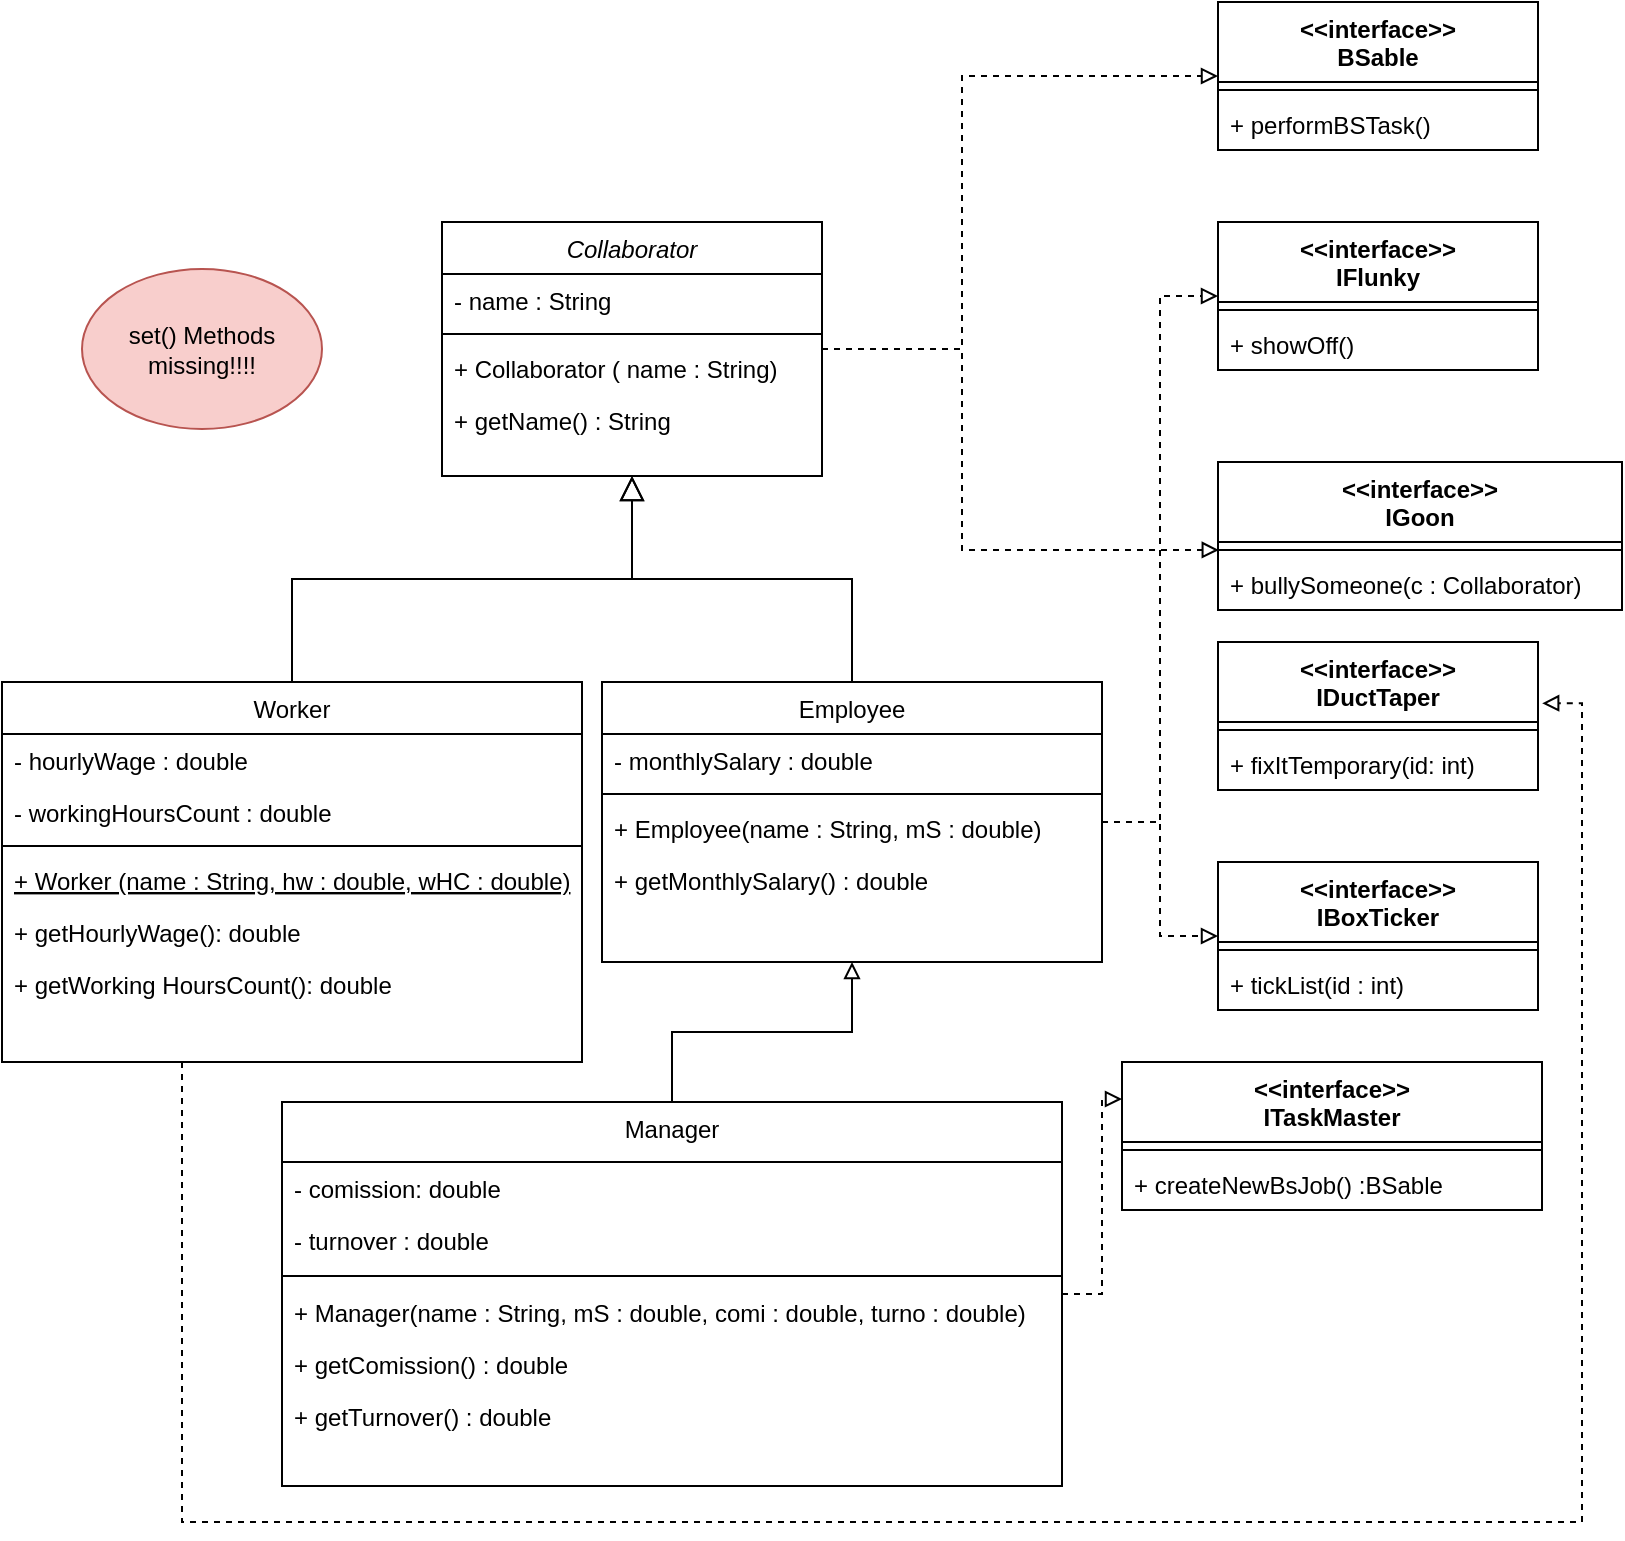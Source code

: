 <mxfile version="14.0.0" type="device"><diagram id="C5RBs43oDa-KdzZeNtuy" name="Page-1"><mxGraphModel dx="1022" dy="473" grid="1" gridSize="10" guides="1" tooltips="1" connect="1" arrows="1" fold="1" page="1" pageScale="1" pageWidth="827" pageHeight="1169" math="0" shadow="0"><root><mxCell id="WIyWlLk6GJQsqaUBKTNV-0"/><mxCell id="WIyWlLk6GJQsqaUBKTNV-1" parent="WIyWlLk6GJQsqaUBKTNV-0"/><mxCell id="h-FflfWfx1biRm5QkCdg-25" style="edgeStyle=orthogonalEdgeStyle;rounded=0;orthogonalLoop=1;jettySize=auto;html=1;entryX=0;entryY=0.5;entryDx=0;entryDy=0;dashed=1;endArrow=block;endFill=0;" parent="WIyWlLk6GJQsqaUBKTNV-1" source="zkfFHV4jXpPFQw0GAbJ--0" target="h-FflfWfx1biRm5QkCdg-20" edge="1"><mxGeometry relative="1" as="geometry"><Array as="points"><mxPoint x="490" y="194"/><mxPoint x="490" y="57"/></Array></mxGeometry></mxCell><mxCell id="h-FflfWfx1biRm5QkCdg-29" style="edgeStyle=orthogonalEdgeStyle;rounded=0;orthogonalLoop=1;jettySize=auto;html=1;entryX=0.002;entryY=-0.154;entryDx=0;entryDy=0;entryPerimeter=0;dashed=1;endArrow=block;endFill=0;" parent="WIyWlLk6GJQsqaUBKTNV-1" source="zkfFHV4jXpPFQw0GAbJ--0" target="h-FflfWfx1biRm5QkCdg-7" edge="1"><mxGeometry relative="1" as="geometry"><Array as="points"><mxPoint x="490" y="194"/><mxPoint x="490" y="294"/></Array></mxGeometry></mxCell><mxCell id="zkfFHV4jXpPFQw0GAbJ--0" value="Collaborator" style="swimlane;fontStyle=2;align=center;verticalAlign=top;childLayout=stackLayout;horizontal=1;startSize=26;horizontalStack=0;resizeParent=1;resizeLast=0;collapsible=1;marginBottom=0;rounded=0;shadow=0;strokeWidth=1;" parent="WIyWlLk6GJQsqaUBKTNV-1" vertex="1"><mxGeometry x="230" y="130" width="190" height="127" as="geometry"><mxRectangle x="230" y="130" width="160" height="26" as="alternateBounds"/></mxGeometry></mxCell><mxCell id="zkfFHV4jXpPFQw0GAbJ--1" value="- name : String" style="text;align=left;verticalAlign=top;spacingLeft=4;spacingRight=4;overflow=hidden;rotatable=0;points=[[0,0.5],[1,0.5]];portConstraint=eastwest;" parent="zkfFHV4jXpPFQw0GAbJ--0" vertex="1"><mxGeometry y="26" width="190" height="26" as="geometry"/></mxCell><mxCell id="zkfFHV4jXpPFQw0GAbJ--4" value="" style="line;html=1;strokeWidth=1;align=left;verticalAlign=middle;spacingTop=-1;spacingLeft=3;spacingRight=3;rotatable=0;labelPosition=right;points=[];portConstraint=eastwest;" parent="zkfFHV4jXpPFQw0GAbJ--0" vertex="1"><mxGeometry y="52" width="190" height="8" as="geometry"/></mxCell><mxCell id="zkfFHV4jXpPFQw0GAbJ--5" value="+ Collaborator ( name : String)&#10;" style="text;align=left;verticalAlign=top;spacingLeft=4;spacingRight=4;overflow=hidden;rotatable=0;points=[[0,0.5],[1,0.5]];portConstraint=eastwest;" parent="zkfFHV4jXpPFQw0GAbJ--0" vertex="1"><mxGeometry y="60" width="190" height="26" as="geometry"/></mxCell><mxCell id="oLQCgBeW8t7G7xaqoqkq-4" value="+ getName() : String" style="text;align=left;verticalAlign=top;spacingLeft=4;spacingRight=4;overflow=hidden;rotatable=0;points=[[0,0.5],[1,0.5]];portConstraint=eastwest;" parent="zkfFHV4jXpPFQw0GAbJ--0" vertex="1"><mxGeometry y="86" width="190" height="26" as="geometry"/></mxCell><mxCell id="h-FflfWfx1biRm5QkCdg-31" style="edgeStyle=orthogonalEdgeStyle;rounded=0;orthogonalLoop=1;jettySize=auto;html=1;entryX=1.013;entryY=0.414;entryDx=0;entryDy=0;entryPerimeter=0;dashed=1;endArrow=block;endFill=0;" parent="WIyWlLk6GJQsqaUBKTNV-1" source="zkfFHV4jXpPFQw0GAbJ--6" target="h-FflfWfx1biRm5QkCdg-8" edge="1"><mxGeometry relative="1" as="geometry"><Array as="points"><mxPoint x="100" y="780"/><mxPoint x="800" y="780"/><mxPoint x="800" y="371"/></Array></mxGeometry></mxCell><mxCell id="zkfFHV4jXpPFQw0GAbJ--6" value="Worker" style="swimlane;fontStyle=0;align=center;verticalAlign=top;childLayout=stackLayout;horizontal=1;startSize=26;horizontalStack=0;resizeParent=1;resizeLast=0;collapsible=1;marginBottom=0;rounded=0;shadow=0;strokeWidth=1;" parent="WIyWlLk6GJQsqaUBKTNV-1" vertex="1"><mxGeometry x="10" y="360" width="290" height="190" as="geometry"><mxRectangle x="10" y="360" width="160" height="26" as="alternateBounds"/></mxGeometry></mxCell><mxCell id="zkfFHV4jXpPFQw0GAbJ--7" value="- hourlyWage : double" style="text;align=left;verticalAlign=top;spacingLeft=4;spacingRight=4;overflow=hidden;rotatable=0;points=[[0,0.5],[1,0.5]];portConstraint=eastwest;" parent="zkfFHV4jXpPFQw0GAbJ--6" vertex="1"><mxGeometry y="26" width="290" height="26" as="geometry"/></mxCell><mxCell id="zkfFHV4jXpPFQw0GAbJ--8" value="- workingHoursCount : double" style="text;align=left;verticalAlign=top;spacingLeft=4;spacingRight=4;overflow=hidden;rotatable=0;points=[[0,0.5],[1,0.5]];portConstraint=eastwest;rounded=0;shadow=0;html=0;" parent="zkfFHV4jXpPFQw0GAbJ--6" vertex="1"><mxGeometry y="52" width="290" height="26" as="geometry"/></mxCell><mxCell id="zkfFHV4jXpPFQw0GAbJ--9" value="" style="line;html=1;strokeWidth=1;align=left;verticalAlign=middle;spacingTop=-1;spacingLeft=3;spacingRight=3;rotatable=0;labelPosition=right;points=[];portConstraint=eastwest;" parent="zkfFHV4jXpPFQw0GAbJ--6" vertex="1"><mxGeometry y="78" width="290" height="8" as="geometry"/></mxCell><mxCell id="zkfFHV4jXpPFQw0GAbJ--10" value="+ Worker (name : String, hw : double, wHC : double)" style="text;align=left;verticalAlign=top;spacingLeft=4;spacingRight=4;overflow=hidden;rotatable=0;points=[[0,0.5],[1,0.5]];portConstraint=eastwest;fontStyle=4" parent="zkfFHV4jXpPFQw0GAbJ--6" vertex="1"><mxGeometry y="86" width="290" height="26" as="geometry"/></mxCell><mxCell id="zkfFHV4jXpPFQw0GAbJ--11" value="+ getHourlyWage(): double" style="text;align=left;verticalAlign=top;spacingLeft=4;spacingRight=4;overflow=hidden;rotatable=0;points=[[0,0.5],[1,0.5]];portConstraint=eastwest;" parent="zkfFHV4jXpPFQw0GAbJ--6" vertex="1"><mxGeometry y="112" width="290" height="26" as="geometry"/></mxCell><mxCell id="oLQCgBeW8t7G7xaqoqkq-5" value="+ getWorking HoursCount(): double" style="text;align=left;verticalAlign=top;spacingLeft=4;spacingRight=4;overflow=hidden;rotatable=0;points=[[0,0.5],[1,0.5]];portConstraint=eastwest;" parent="zkfFHV4jXpPFQw0GAbJ--6" vertex="1"><mxGeometry y="138" width="290" height="26" as="geometry"/></mxCell><mxCell id="zkfFHV4jXpPFQw0GAbJ--12" value="" style="endArrow=block;endSize=10;endFill=0;shadow=0;strokeWidth=1;rounded=0;edgeStyle=elbowEdgeStyle;elbow=vertical;" parent="WIyWlLk6GJQsqaUBKTNV-1" source="zkfFHV4jXpPFQw0GAbJ--6" target="zkfFHV4jXpPFQw0GAbJ--0" edge="1"><mxGeometry width="160" relative="1" as="geometry"><mxPoint x="200" y="203" as="sourcePoint"/><mxPoint x="200" y="203" as="targetPoint"/></mxGeometry></mxCell><mxCell id="h-FflfWfx1biRm5QkCdg-26" style="edgeStyle=orthogonalEdgeStyle;rounded=0;orthogonalLoop=1;jettySize=auto;html=1;entryX=0;entryY=0.5;entryDx=0;entryDy=0;dashed=1;endArrow=block;endFill=0;" parent="WIyWlLk6GJQsqaUBKTNV-1" source="zkfFHV4jXpPFQw0GAbJ--13" target="h-FflfWfx1biRm5QkCdg-12" edge="1"><mxGeometry relative="1" as="geometry"/></mxCell><mxCell id="h-FflfWfx1biRm5QkCdg-30" style="edgeStyle=orthogonalEdgeStyle;rounded=0;orthogonalLoop=1;jettySize=auto;html=1;entryX=0;entryY=0.5;entryDx=0;entryDy=0;dashed=1;endArrow=block;endFill=0;" parent="WIyWlLk6GJQsqaUBKTNV-1" source="zkfFHV4jXpPFQw0GAbJ--13" target="h-FflfWfx1biRm5QkCdg-0" edge="1"><mxGeometry relative="1" as="geometry"/></mxCell><mxCell id="zkfFHV4jXpPFQw0GAbJ--13" value="Employee" style="swimlane;fontStyle=0;align=center;verticalAlign=top;childLayout=stackLayout;horizontal=1;startSize=26;horizontalStack=0;resizeParent=1;resizeLast=0;collapsible=1;marginBottom=0;rounded=0;shadow=0;strokeWidth=1;" parent="WIyWlLk6GJQsqaUBKTNV-1" vertex="1"><mxGeometry x="310" y="360" width="250" height="140" as="geometry"><mxRectangle x="330" y="360" width="170" height="26" as="alternateBounds"/></mxGeometry></mxCell><mxCell id="zkfFHV4jXpPFQw0GAbJ--14" value="- monthlySalary : double" style="text;align=left;verticalAlign=top;spacingLeft=4;spacingRight=4;overflow=hidden;rotatable=0;points=[[0,0.5],[1,0.5]];portConstraint=eastwest;" parent="zkfFHV4jXpPFQw0GAbJ--13" vertex="1"><mxGeometry y="26" width="250" height="26" as="geometry"/></mxCell><mxCell id="zkfFHV4jXpPFQw0GAbJ--15" value="" style="line;html=1;strokeWidth=1;align=left;verticalAlign=middle;spacingTop=-1;spacingLeft=3;spacingRight=3;rotatable=0;labelPosition=right;points=[];portConstraint=eastwest;" parent="zkfFHV4jXpPFQw0GAbJ--13" vertex="1"><mxGeometry y="52" width="250" height="8" as="geometry"/></mxCell><mxCell id="oLQCgBeW8t7G7xaqoqkq-6" value="+ Employee(name : String, mS : double)" style="text;align=left;verticalAlign=top;spacingLeft=4;spacingRight=4;overflow=hidden;rotatable=0;points=[[0,0.5],[1,0.5]];portConstraint=eastwest;" parent="zkfFHV4jXpPFQw0GAbJ--13" vertex="1"><mxGeometry y="60" width="250" height="26" as="geometry"/></mxCell><mxCell id="oLQCgBeW8t7G7xaqoqkq-7" value="+ getMonthlySalary() : double" style="text;align=left;verticalAlign=top;spacingLeft=4;spacingRight=4;overflow=hidden;rotatable=0;points=[[0,0.5],[1,0.5]];portConstraint=eastwest;" parent="zkfFHV4jXpPFQw0GAbJ--13" vertex="1"><mxGeometry y="86" width="250" height="26" as="geometry"/></mxCell><mxCell id="zkfFHV4jXpPFQw0GAbJ--16" value="" style="endArrow=block;endSize=10;endFill=0;shadow=0;strokeWidth=1;rounded=0;edgeStyle=elbowEdgeStyle;elbow=vertical;" parent="WIyWlLk6GJQsqaUBKTNV-1" source="zkfFHV4jXpPFQw0GAbJ--13" target="zkfFHV4jXpPFQw0GAbJ--0" edge="1"><mxGeometry width="160" relative="1" as="geometry"><mxPoint x="210" y="373" as="sourcePoint"/><mxPoint x="310" y="271" as="targetPoint"/></mxGeometry></mxCell><mxCell id="oLQCgBeW8t7G7xaqoqkq-13" style="edgeStyle=orthogonalEdgeStyle;rounded=0;orthogonalLoop=1;jettySize=auto;html=1;entryX=0.5;entryY=1;entryDx=0;entryDy=0;startArrow=none;startFill=0;endArrow=block;endFill=0;" parent="WIyWlLk6GJQsqaUBKTNV-1" source="oLQCgBeW8t7G7xaqoqkq-8" target="zkfFHV4jXpPFQw0GAbJ--13" edge="1"><mxGeometry relative="1" as="geometry"/></mxCell><mxCell id="h-FflfWfx1biRm5QkCdg-23" style="edgeStyle=orthogonalEdgeStyle;rounded=0;orthogonalLoop=1;jettySize=auto;html=1;entryX=0;entryY=0.25;entryDx=0;entryDy=0;dashed=1;endArrow=block;endFill=0;" parent="WIyWlLk6GJQsqaUBKTNV-1" source="oLQCgBeW8t7G7xaqoqkq-8" target="h-FflfWfx1biRm5QkCdg-16" edge="1"><mxGeometry relative="1" as="geometry"/></mxCell><mxCell id="oLQCgBeW8t7G7xaqoqkq-8" value="Manager" style="swimlane;fontStyle=0;align=center;verticalAlign=top;childLayout=stackLayout;horizontal=1;startSize=30;horizontalStack=0;resizeParent=1;resizeLast=0;collapsible=1;marginBottom=0;rounded=0;shadow=0;strokeWidth=1;" parent="WIyWlLk6GJQsqaUBKTNV-1" vertex="1"><mxGeometry x="150" y="570" width="390" height="192" as="geometry"><mxRectangle x="150" y="570" width="170" height="26" as="alternateBounds"/></mxGeometry></mxCell><mxCell id="oLQCgBeW8t7G7xaqoqkq-9" value="- comission: double" style="text;align=left;verticalAlign=top;spacingLeft=4;spacingRight=4;overflow=hidden;rotatable=0;points=[[0,0.5],[1,0.5]];portConstraint=eastwest;" parent="oLQCgBeW8t7G7xaqoqkq-8" vertex="1"><mxGeometry y="30" width="390" height="26" as="geometry"/></mxCell><mxCell id="oLQCgBeW8t7G7xaqoqkq-15" value="- turnover : double" style="text;align=left;verticalAlign=top;spacingLeft=4;spacingRight=4;overflow=hidden;rotatable=0;points=[[0,0.5],[1,0.5]];portConstraint=eastwest;" parent="oLQCgBeW8t7G7xaqoqkq-8" vertex="1"><mxGeometry y="56" width="390" height="26" as="geometry"/></mxCell><mxCell id="oLQCgBeW8t7G7xaqoqkq-10" value="" style="line;html=1;strokeWidth=1;align=left;verticalAlign=middle;spacingTop=-1;spacingLeft=3;spacingRight=3;rotatable=0;labelPosition=right;points=[];portConstraint=eastwest;" parent="oLQCgBeW8t7G7xaqoqkq-8" vertex="1"><mxGeometry y="82" width="390" height="10" as="geometry"/></mxCell><mxCell id="oLQCgBeW8t7G7xaqoqkq-11" value="+ Manager(name : String, mS : double, comi : double, turno : double)" style="text;align=left;verticalAlign=top;spacingLeft=4;spacingRight=4;overflow=hidden;rotatable=0;points=[[0,0.5],[1,0.5]];portConstraint=eastwest;" parent="oLQCgBeW8t7G7xaqoqkq-8" vertex="1"><mxGeometry y="92" width="390" height="26" as="geometry"/></mxCell><mxCell id="oLQCgBeW8t7G7xaqoqkq-12" value="+ getComission() : double" style="text;align=left;verticalAlign=top;spacingLeft=4;spacingRight=4;overflow=hidden;rotatable=0;points=[[0,0.5],[1,0.5]];portConstraint=eastwest;" parent="oLQCgBeW8t7G7xaqoqkq-8" vertex="1"><mxGeometry y="118" width="390" height="26" as="geometry"/></mxCell><mxCell id="oLQCgBeW8t7G7xaqoqkq-16" value="+ getTurnover() : double" style="text;align=left;verticalAlign=top;spacingLeft=4;spacingRight=4;overflow=hidden;rotatable=0;points=[[0,0.5],[1,0.5]];portConstraint=eastwest;" parent="oLQCgBeW8t7G7xaqoqkq-8" vertex="1"><mxGeometry y="144" width="390" height="26" as="geometry"/></mxCell><mxCell id="oLQCgBeW8t7G7xaqoqkq-17" value="set() Methods missing!!!!" style="ellipse;whiteSpace=wrap;html=1;fillColor=#f8cecc;strokeColor=#b85450;" parent="WIyWlLk6GJQsqaUBKTNV-1" vertex="1"><mxGeometry x="50" y="153.5" width="120" height="80" as="geometry"/></mxCell><mxCell id="h-FflfWfx1biRm5QkCdg-0" value="&lt;&lt;interface&gt;&gt;&#10;IFlunky" style="swimlane;fontStyle=1;align=center;verticalAlign=top;childLayout=stackLayout;horizontal=1;startSize=40;horizontalStack=0;resizeParent=1;resizeParentMax=0;resizeLast=0;collapsible=1;marginBottom=0;" parent="WIyWlLk6GJQsqaUBKTNV-1" vertex="1"><mxGeometry x="618" y="130" width="160" height="74" as="geometry"/></mxCell><mxCell id="h-FflfWfx1biRm5QkCdg-2" value="" style="line;strokeWidth=1;fillColor=none;align=left;verticalAlign=middle;spacingTop=-1;spacingLeft=3;spacingRight=3;rotatable=0;labelPosition=right;points=[];portConstraint=eastwest;" parent="h-FflfWfx1biRm5QkCdg-0" vertex="1"><mxGeometry y="40" width="160" height="8" as="geometry"/></mxCell><mxCell id="h-FflfWfx1biRm5QkCdg-3" value="+ showOff()" style="text;strokeColor=none;fillColor=none;align=left;verticalAlign=top;spacingLeft=4;spacingRight=4;overflow=hidden;rotatable=0;points=[[0,0.5],[1,0.5]];portConstraint=eastwest;" parent="h-FflfWfx1biRm5QkCdg-0" vertex="1"><mxGeometry y="48" width="160" height="26" as="geometry"/></mxCell><mxCell id="h-FflfWfx1biRm5QkCdg-4" value="&lt;&lt;interface&gt;&gt;&#10;IGoon" style="swimlane;fontStyle=1;align=center;verticalAlign=top;childLayout=stackLayout;horizontal=1;startSize=40;horizontalStack=0;resizeParent=1;resizeParentMax=0;resizeLast=0;collapsible=1;marginBottom=0;" parent="WIyWlLk6GJQsqaUBKTNV-1" vertex="1"><mxGeometry x="618" y="250" width="202" height="74" as="geometry"/></mxCell><mxCell id="h-FflfWfx1biRm5QkCdg-6" value="" style="line;strokeWidth=1;fillColor=none;align=left;verticalAlign=middle;spacingTop=-1;spacingLeft=3;spacingRight=3;rotatable=0;labelPosition=right;points=[];portConstraint=eastwest;" parent="h-FflfWfx1biRm5QkCdg-4" vertex="1"><mxGeometry y="40" width="202" height="8" as="geometry"/></mxCell><mxCell id="h-FflfWfx1biRm5QkCdg-7" value="+ bullySomeone(c : Collaborator)" style="text;strokeColor=none;fillColor=none;align=left;verticalAlign=top;spacingLeft=4;spacingRight=4;overflow=hidden;rotatable=0;points=[[0,0.5],[1,0.5]];portConstraint=eastwest;" parent="h-FflfWfx1biRm5QkCdg-4" vertex="1"><mxGeometry y="48" width="202" height="26" as="geometry"/></mxCell><mxCell id="h-FflfWfx1biRm5QkCdg-8" value="&lt;&lt;interface&gt;&gt;&#10;IDuctTaper" style="swimlane;fontStyle=1;align=center;verticalAlign=top;childLayout=stackLayout;horizontal=1;startSize=40;horizontalStack=0;resizeParent=1;resizeParentMax=0;resizeLast=0;collapsible=1;marginBottom=0;" parent="WIyWlLk6GJQsqaUBKTNV-1" vertex="1"><mxGeometry x="618" y="340" width="160" height="74" as="geometry"/></mxCell><mxCell id="h-FflfWfx1biRm5QkCdg-10" value="" style="line;strokeWidth=1;fillColor=none;align=left;verticalAlign=middle;spacingTop=-1;spacingLeft=3;spacingRight=3;rotatable=0;labelPosition=right;points=[];portConstraint=eastwest;" parent="h-FflfWfx1biRm5QkCdg-8" vertex="1"><mxGeometry y="40" width="160" height="8" as="geometry"/></mxCell><mxCell id="h-FflfWfx1biRm5QkCdg-11" value="+ fixItTemporary(id: int)" style="text;strokeColor=none;fillColor=none;align=left;verticalAlign=top;spacingLeft=4;spacingRight=4;overflow=hidden;rotatable=0;points=[[0,0.5],[1,0.5]];portConstraint=eastwest;" parent="h-FflfWfx1biRm5QkCdg-8" vertex="1"><mxGeometry y="48" width="160" height="26" as="geometry"/></mxCell><mxCell id="h-FflfWfx1biRm5QkCdg-12" value="&lt;&lt;interface&gt;&gt;&#10;IBoxTicker" style="swimlane;fontStyle=1;align=center;verticalAlign=top;childLayout=stackLayout;horizontal=1;startSize=40;horizontalStack=0;resizeParent=1;resizeParentMax=0;resizeLast=0;collapsible=1;marginBottom=0;" parent="WIyWlLk6GJQsqaUBKTNV-1" vertex="1"><mxGeometry x="618" y="450" width="160" height="74" as="geometry"/></mxCell><mxCell id="h-FflfWfx1biRm5QkCdg-14" value="" style="line;strokeWidth=1;fillColor=none;align=left;verticalAlign=middle;spacingTop=-1;spacingLeft=3;spacingRight=3;rotatable=0;labelPosition=right;points=[];portConstraint=eastwest;" parent="h-FflfWfx1biRm5QkCdg-12" vertex="1"><mxGeometry y="40" width="160" height="8" as="geometry"/></mxCell><mxCell id="h-FflfWfx1biRm5QkCdg-15" value="+ tickList(id : int)" style="text;strokeColor=none;fillColor=none;align=left;verticalAlign=top;spacingLeft=4;spacingRight=4;overflow=hidden;rotatable=0;points=[[0,0.5],[1,0.5]];portConstraint=eastwest;" parent="h-FflfWfx1biRm5QkCdg-12" vertex="1"><mxGeometry y="48" width="160" height="26" as="geometry"/></mxCell><mxCell id="h-FflfWfx1biRm5QkCdg-16" value="&lt;&lt;interface&gt;&gt;&#10;ITaskMaster" style="swimlane;fontStyle=1;align=center;verticalAlign=top;childLayout=stackLayout;horizontal=1;startSize=40;horizontalStack=0;resizeParent=1;resizeParentMax=0;resizeLast=0;collapsible=1;marginBottom=0;" parent="WIyWlLk6GJQsqaUBKTNV-1" vertex="1"><mxGeometry x="570" y="550" width="210" height="74" as="geometry"/></mxCell><mxCell id="h-FflfWfx1biRm5QkCdg-18" value="" style="line;strokeWidth=1;fillColor=none;align=left;verticalAlign=middle;spacingTop=-1;spacingLeft=3;spacingRight=3;rotatable=0;labelPosition=right;points=[];portConstraint=eastwest;" parent="h-FflfWfx1biRm5QkCdg-16" vertex="1"><mxGeometry y="40" width="210" height="8" as="geometry"/></mxCell><mxCell id="h-FflfWfx1biRm5QkCdg-19" value="+ createNewBsJob() :BSable" style="text;strokeColor=none;fillColor=none;align=left;verticalAlign=top;spacingLeft=4;spacingRight=4;overflow=hidden;rotatable=0;points=[[0,0.5],[1,0.5]];portConstraint=eastwest;" parent="h-FflfWfx1biRm5QkCdg-16" vertex="1"><mxGeometry y="48" width="210" height="26" as="geometry"/></mxCell><mxCell id="h-FflfWfx1biRm5QkCdg-20" value="&lt;&lt;interface&gt;&gt;&#10;BSable" style="swimlane;fontStyle=1;align=center;verticalAlign=top;childLayout=stackLayout;horizontal=1;startSize=40;horizontalStack=0;resizeParent=1;resizeParentMax=0;resizeLast=0;collapsible=1;marginBottom=0;" parent="WIyWlLk6GJQsqaUBKTNV-1" vertex="1"><mxGeometry x="618" y="20" width="160" height="74" as="geometry"/></mxCell><mxCell id="h-FflfWfx1biRm5QkCdg-21" value="" style="line;strokeWidth=1;fillColor=none;align=left;verticalAlign=middle;spacingTop=-1;spacingLeft=3;spacingRight=3;rotatable=0;labelPosition=right;points=[];portConstraint=eastwest;" parent="h-FflfWfx1biRm5QkCdg-20" vertex="1"><mxGeometry y="40" width="160" height="8" as="geometry"/></mxCell><mxCell id="h-FflfWfx1biRm5QkCdg-22" value="+ performBSTask()" style="text;strokeColor=none;fillColor=none;align=left;verticalAlign=top;spacingLeft=4;spacingRight=4;overflow=hidden;rotatable=0;points=[[0,0.5],[1,0.5]];portConstraint=eastwest;" parent="h-FflfWfx1biRm5QkCdg-20" vertex="1"><mxGeometry y="48" width="160" height="26" as="geometry"/></mxCell></root></mxGraphModel></diagram></mxfile>